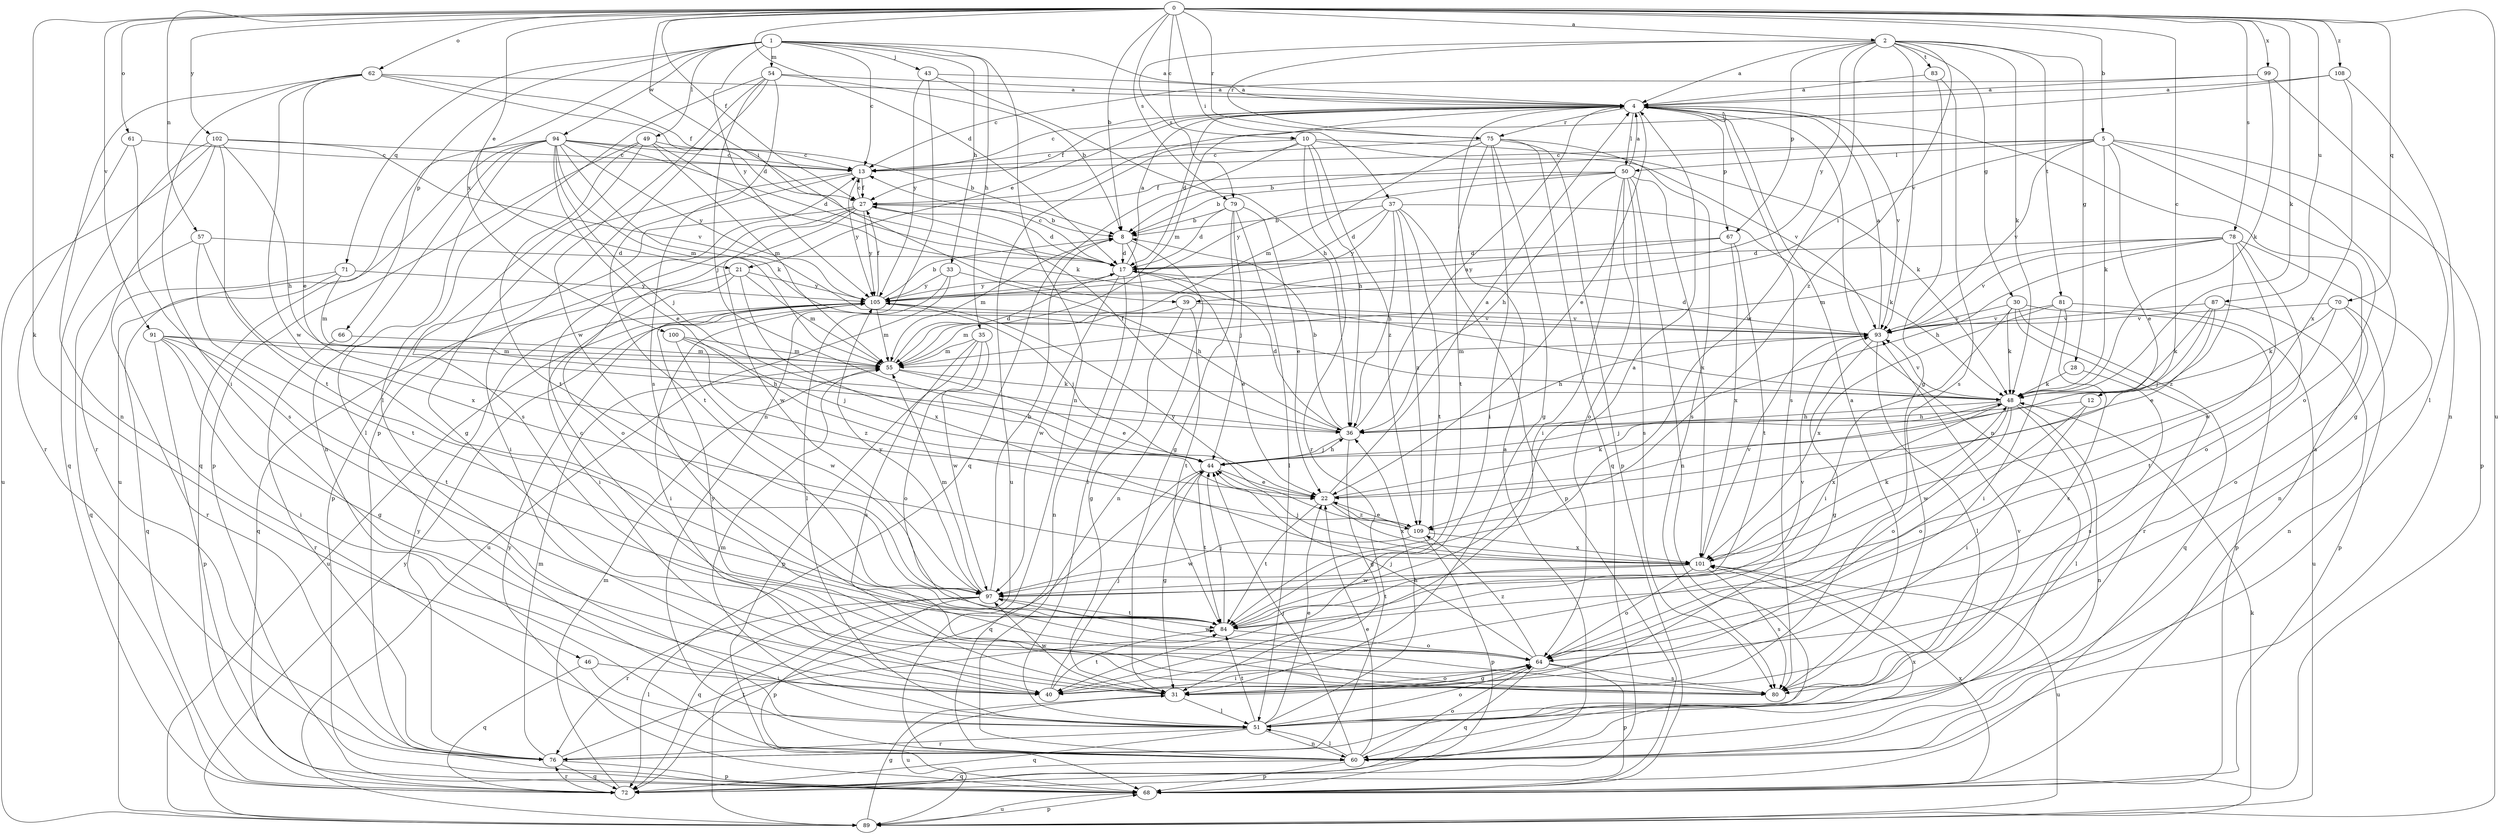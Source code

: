 strict digraph  {
0;
1;
2;
4;
5;
8;
10;
12;
13;
17;
21;
22;
27;
28;
30;
31;
33;
35;
36;
37;
39;
40;
43;
44;
46;
48;
49;
50;
51;
54;
55;
57;
60;
61;
62;
64;
66;
67;
68;
70;
71;
72;
75;
76;
78;
79;
80;
81;
83;
84;
87;
89;
91;
93;
94;
97;
99;
100;
101;
102;
105;
108;
109;
0 -> 2  [label=a];
0 -> 5  [label=b];
0 -> 8  [label=b];
0 -> 10  [label=c];
0 -> 12  [label=c];
0 -> 17  [label=d];
0 -> 21  [label=e];
0 -> 27  [label=f];
0 -> 37  [label=i];
0 -> 39  [label=i];
0 -> 46  [label=k];
0 -> 48  [label=k];
0 -> 57  [label=n];
0 -> 61  [label=o];
0 -> 62  [label=o];
0 -> 70  [label=q];
0 -> 75  [label=r];
0 -> 78  [label=s];
0 -> 79  [label=s];
0 -> 87  [label=u];
0 -> 89  [label=u];
0 -> 91  [label=v];
0 -> 99  [label=x];
0 -> 102  [label=y];
0 -> 108  [label=z];
1 -> 4  [label=a];
1 -> 13  [label=c];
1 -> 33  [label=h];
1 -> 35  [label=h];
1 -> 43  [label=j];
1 -> 49  [label=l];
1 -> 54  [label=m];
1 -> 60  [label=n];
1 -> 66  [label=p];
1 -> 71  [label=q];
1 -> 94  [label=w];
1 -> 100  [label=x];
1 -> 105  [label=y];
2 -> 4  [label=a];
2 -> 28  [label=g];
2 -> 30  [label=g];
2 -> 48  [label=k];
2 -> 67  [label=p];
2 -> 75  [label=r];
2 -> 79  [label=s];
2 -> 81  [label=t];
2 -> 83  [label=t];
2 -> 93  [label=v];
2 -> 97  [label=w];
2 -> 105  [label=y];
2 -> 109  [label=z];
4 -> 13  [label=c];
4 -> 17  [label=d];
4 -> 21  [label=e];
4 -> 22  [label=e];
4 -> 27  [label=f];
4 -> 50  [label=l];
4 -> 55  [label=m];
4 -> 60  [label=n];
4 -> 67  [label=p];
4 -> 75  [label=r];
4 -> 80  [label=s];
4 -> 93  [label=v];
5 -> 8  [label=b];
5 -> 13  [label=c];
5 -> 22  [label=e];
5 -> 31  [label=g];
5 -> 39  [label=i];
5 -> 48  [label=k];
5 -> 50  [label=l];
5 -> 64  [label=o];
5 -> 68  [label=p];
5 -> 93  [label=v];
8 -> 17  [label=d];
8 -> 51  [label=l];
8 -> 55  [label=m];
8 -> 60  [label=n];
10 -> 13  [label=c];
10 -> 36  [label=h];
10 -> 48  [label=k];
10 -> 72  [label=q];
10 -> 76  [label=r];
10 -> 89  [label=u];
10 -> 93  [label=v];
10 -> 109  [label=z];
12 -> 36  [label=h];
12 -> 40  [label=i];
12 -> 64  [label=o];
13 -> 27  [label=f];
13 -> 31  [label=g];
13 -> 84  [label=t];
13 -> 105  [label=y];
17 -> 4  [label=a];
17 -> 13  [label=c];
17 -> 22  [label=e];
17 -> 60  [label=n];
17 -> 97  [label=w];
17 -> 105  [label=y];
21 -> 40  [label=i];
21 -> 55  [label=m];
21 -> 72  [label=q];
21 -> 101  [label=x];
21 -> 105  [label=y];
22 -> 4  [label=a];
22 -> 48  [label=k];
22 -> 84  [label=t];
22 -> 101  [label=x];
22 -> 109  [label=z];
27 -> 8  [label=b];
27 -> 13  [label=c];
27 -> 17  [label=d];
27 -> 40  [label=i];
27 -> 64  [label=o];
27 -> 68  [label=p];
27 -> 97  [label=w];
27 -> 105  [label=y];
28 -> 48  [label=k];
28 -> 80  [label=s];
30 -> 40  [label=i];
30 -> 48  [label=k];
30 -> 68  [label=p];
30 -> 72  [label=q];
30 -> 76  [label=r];
30 -> 93  [label=v];
31 -> 51  [label=l];
31 -> 64  [label=o];
31 -> 89  [label=u];
31 -> 97  [label=w];
31 -> 105  [label=y];
33 -> 36  [label=h];
33 -> 51  [label=l];
33 -> 89  [label=u];
33 -> 105  [label=y];
35 -> 55  [label=m];
35 -> 64  [label=o];
35 -> 68  [label=p];
35 -> 80  [label=s];
35 -> 97  [label=w];
36 -> 4  [label=a];
36 -> 8  [label=b];
36 -> 17  [label=d];
36 -> 27  [label=f];
36 -> 31  [label=g];
36 -> 44  [label=j];
37 -> 8  [label=b];
37 -> 17  [label=d];
37 -> 36  [label=h];
37 -> 48  [label=k];
37 -> 68  [label=p];
37 -> 84  [label=t];
37 -> 105  [label=y];
37 -> 109  [label=z];
39 -> 31  [label=g];
39 -> 55  [label=m];
39 -> 84  [label=t];
39 -> 93  [label=v];
40 -> 44  [label=j];
40 -> 84  [label=t];
43 -> 4  [label=a];
43 -> 36  [label=h];
43 -> 60  [label=n];
43 -> 105  [label=y];
44 -> 22  [label=e];
44 -> 31  [label=g];
44 -> 36  [label=h];
44 -> 72  [label=q];
44 -> 84  [label=t];
46 -> 40  [label=i];
46 -> 51  [label=l];
46 -> 72  [label=q];
48 -> 36  [label=h];
48 -> 44  [label=j];
48 -> 51  [label=l];
48 -> 60  [label=n];
48 -> 64  [label=o];
48 -> 93  [label=v];
48 -> 97  [label=w];
48 -> 101  [label=x];
49 -> 13  [label=c];
49 -> 48  [label=k];
49 -> 55  [label=m];
49 -> 68  [label=p];
49 -> 80  [label=s];
49 -> 84  [label=t];
50 -> 4  [label=a];
50 -> 8  [label=b];
50 -> 27  [label=f];
50 -> 36  [label=h];
50 -> 40  [label=i];
50 -> 60  [label=n];
50 -> 64  [label=o];
50 -> 80  [label=s];
50 -> 101  [label=x];
50 -> 105  [label=y];
51 -> 22  [label=e];
51 -> 36  [label=h];
51 -> 55  [label=m];
51 -> 60  [label=n];
51 -> 64  [label=o];
51 -> 72  [label=q];
51 -> 76  [label=r];
51 -> 84  [label=t];
51 -> 93  [label=v];
54 -> 4  [label=a];
54 -> 8  [label=b];
54 -> 44  [label=j];
54 -> 51  [label=l];
54 -> 68  [label=p];
54 -> 80  [label=s];
54 -> 97  [label=w];
55 -> 17  [label=d];
55 -> 22  [label=e];
55 -> 48  [label=k];
57 -> 17  [label=d];
57 -> 72  [label=q];
57 -> 84  [label=t];
57 -> 101  [label=x];
60 -> 22  [label=e];
60 -> 44  [label=j];
60 -> 51  [label=l];
60 -> 64  [label=o];
60 -> 68  [label=p];
60 -> 72  [label=q];
60 -> 101  [label=x];
61 -> 13  [label=c];
61 -> 76  [label=r];
61 -> 80  [label=s];
62 -> 4  [label=a];
62 -> 17  [label=d];
62 -> 22  [label=e];
62 -> 27  [label=f];
62 -> 40  [label=i];
62 -> 60  [label=n];
62 -> 97  [label=w];
64 -> 31  [label=g];
64 -> 40  [label=i];
64 -> 44  [label=j];
64 -> 68  [label=p];
64 -> 72  [label=q];
64 -> 80  [label=s];
64 -> 97  [label=w];
64 -> 109  [label=z];
66 -> 55  [label=m];
66 -> 76  [label=r];
67 -> 17  [label=d];
67 -> 84  [label=t];
67 -> 101  [label=x];
67 -> 105  [label=y];
68 -> 4  [label=a];
68 -> 89  [label=u];
68 -> 101  [label=x];
68 -> 105  [label=y];
70 -> 48  [label=k];
70 -> 64  [label=o];
70 -> 68  [label=p];
70 -> 84  [label=t];
70 -> 93  [label=v];
71 -> 55  [label=m];
71 -> 72  [label=q];
71 -> 76  [label=r];
71 -> 105  [label=y];
72 -> 4  [label=a];
72 -> 55  [label=m];
72 -> 76  [label=r];
75 -> 13  [label=c];
75 -> 31  [label=g];
75 -> 40  [label=i];
75 -> 55  [label=m];
75 -> 68  [label=p];
75 -> 72  [label=q];
75 -> 80  [label=s];
75 -> 84  [label=t];
76 -> 55  [label=m];
76 -> 68  [label=p];
76 -> 72  [label=q];
76 -> 84  [label=t];
76 -> 105  [label=y];
78 -> 17  [label=d];
78 -> 36  [label=h];
78 -> 55  [label=m];
78 -> 60  [label=n];
78 -> 64  [label=o];
78 -> 93  [label=v];
78 -> 97  [label=w];
78 -> 109  [label=z];
79 -> 8  [label=b];
79 -> 17  [label=d];
79 -> 22  [label=e];
79 -> 31  [label=g];
79 -> 44  [label=j];
79 -> 51  [label=l];
80 -> 4  [label=a];
80 -> 13  [label=c];
81 -> 40  [label=i];
81 -> 80  [label=s];
81 -> 89  [label=u];
81 -> 93  [label=v];
81 -> 101  [label=x];
83 -> 4  [label=a];
83 -> 31  [label=g];
83 -> 80  [label=s];
84 -> 4  [label=a];
84 -> 44  [label=j];
84 -> 64  [label=o];
84 -> 93  [label=v];
87 -> 22  [label=e];
87 -> 44  [label=j];
87 -> 48  [label=k];
87 -> 60  [label=n];
87 -> 93  [label=v];
89 -> 31  [label=g];
89 -> 48  [label=k];
89 -> 68  [label=p];
89 -> 105  [label=y];
91 -> 31  [label=g];
91 -> 36  [label=h];
91 -> 40  [label=i];
91 -> 55  [label=m];
91 -> 68  [label=p];
91 -> 84  [label=t];
93 -> 4  [label=a];
93 -> 17  [label=d];
93 -> 31  [label=g];
93 -> 36  [label=h];
93 -> 51  [label=l];
93 -> 55  [label=m];
94 -> 8  [label=b];
94 -> 13  [label=c];
94 -> 17  [label=d];
94 -> 22  [label=e];
94 -> 44  [label=j];
94 -> 48  [label=k];
94 -> 51  [label=l];
94 -> 55  [label=m];
94 -> 60  [label=n];
94 -> 72  [label=q];
94 -> 89  [label=u];
94 -> 105  [label=y];
97 -> 8  [label=b];
97 -> 55  [label=m];
97 -> 68  [label=p];
97 -> 72  [label=q];
97 -> 76  [label=r];
97 -> 84  [label=t];
97 -> 105  [label=y];
99 -> 4  [label=a];
99 -> 13  [label=c];
99 -> 48  [label=k];
99 -> 51  [label=l];
100 -> 44  [label=j];
100 -> 55  [label=m];
100 -> 97  [label=w];
100 -> 109  [label=z];
101 -> 44  [label=j];
101 -> 48  [label=k];
101 -> 64  [label=o];
101 -> 80  [label=s];
101 -> 84  [label=t];
101 -> 89  [label=u];
101 -> 93  [label=v];
101 -> 97  [label=w];
102 -> 13  [label=c];
102 -> 36  [label=h];
102 -> 72  [label=q];
102 -> 76  [label=r];
102 -> 84  [label=t];
102 -> 89  [label=u];
102 -> 93  [label=v];
105 -> 8  [label=b];
105 -> 27  [label=f];
105 -> 40  [label=i];
105 -> 44  [label=j];
105 -> 55  [label=m];
105 -> 89  [label=u];
105 -> 93  [label=v];
108 -> 4  [label=a];
108 -> 27  [label=f];
108 -> 60  [label=n];
108 -> 101  [label=x];
109 -> 22  [label=e];
109 -> 68  [label=p];
109 -> 97  [label=w];
109 -> 101  [label=x];
109 -> 105  [label=y];
}
